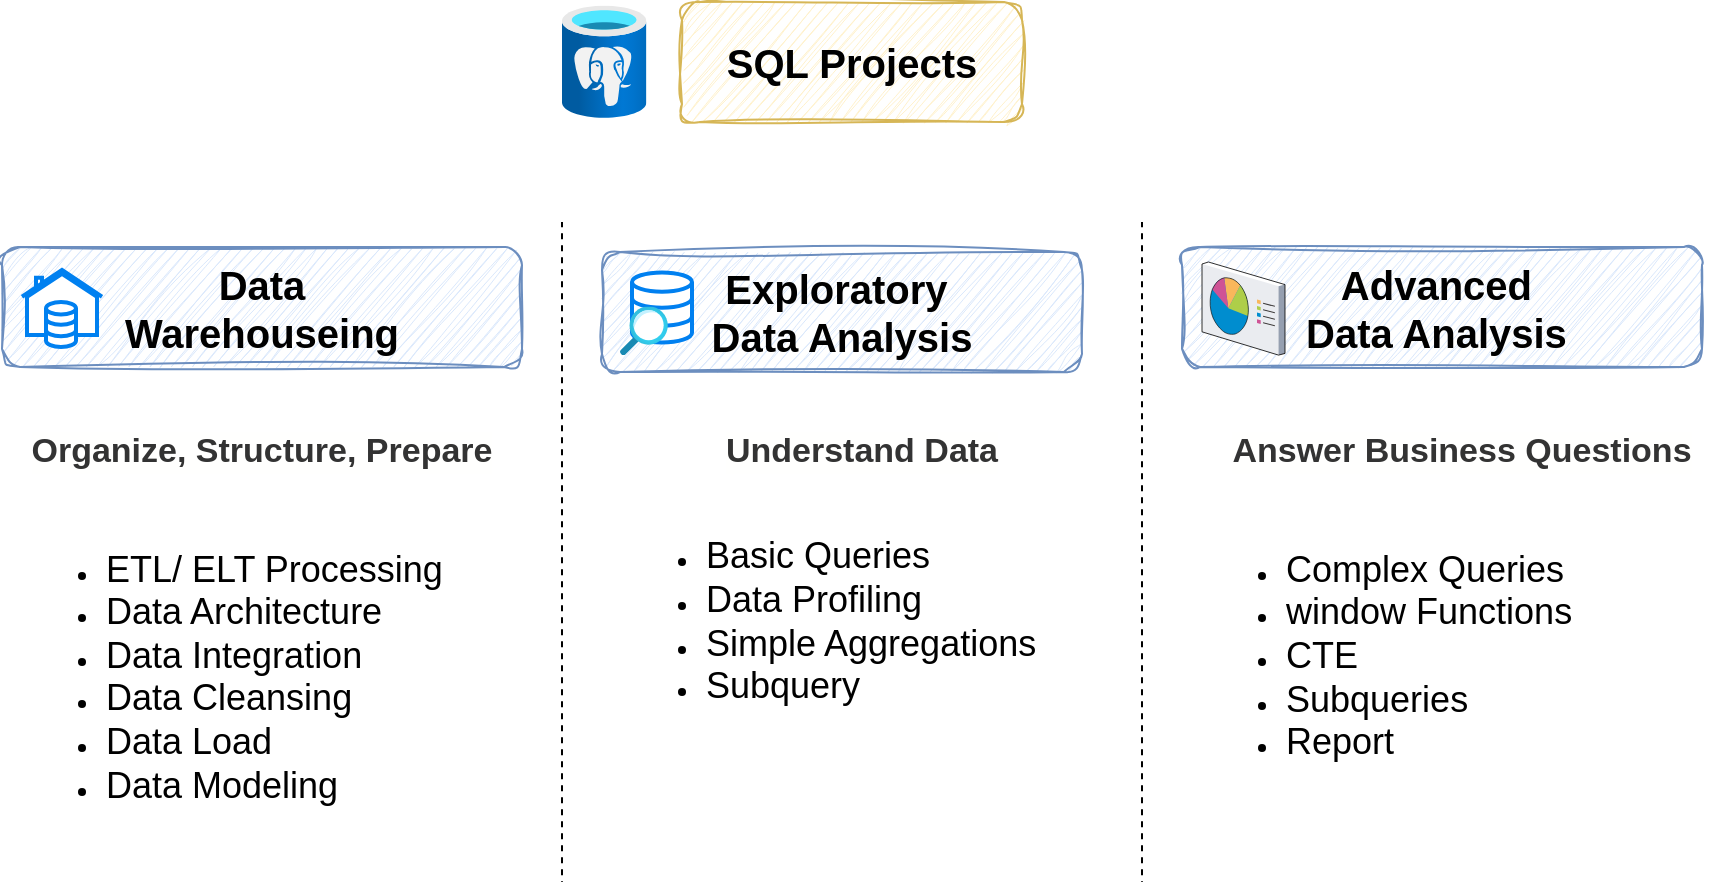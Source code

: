 <mxfile>
    <diagram id="4NjXsslGlX-_WTMTKxhL" name="Page-1">
        <mxGraphModel dx="1015" dy="866" grid="1" gridSize="10" guides="1" tooltips="1" connect="1" arrows="1" fold="1" page="1" pageScale="1" pageWidth="1200" pageHeight="1800" background="#ffffff" math="0" shadow="0">
            <root>
                <mxCell id="0"/>
                <mxCell id="1" parent="0"/>
                <mxCell id="10" value="&lt;b&gt;&lt;font style=&quot;font-size: 20px;&quot;&gt;Data&lt;/font&gt;&lt;/b&gt;&lt;div&gt;&lt;b&gt;&lt;font style=&quot;font-size: 20px;&quot;&gt;Warehouseing&lt;/font&gt;&lt;/b&gt;&lt;/div&gt;" style="rounded=1;whiteSpace=wrap;html=1;sketch=1;curveFitting=1;jiggle=2;fillColor=#dae8fc;strokeColor=#6c8ebf;" vertex="1" parent="1">
                    <mxGeometry x="80" y="222.5" width="260" height="60" as="geometry"/>
                </mxCell>
                <mxCell id="16" value="&lt;div style=&quot;&quot;&gt;&lt;b style=&quot;font-size: 20px; background-color: transparent;&quot;&gt;Advanced&amp;nbsp;&lt;/b&gt;&lt;/div&gt;&lt;div style=&quot;&quot;&gt;&lt;font style=&quot;font-size: 20px;&quot;&gt;&lt;b&gt;Data Analysis&amp;nbsp;&lt;/b&gt;&lt;/font&gt;&lt;/div&gt;" style="rounded=1;whiteSpace=wrap;html=1;sketch=1;curveFitting=1;jiggle=2;fillColor=#dae8fc;strokeColor=#6c8ebf;align=center;" vertex="1" parent="1">
                    <mxGeometry x="670" y="222.5" width="260" height="60" as="geometry"/>
                </mxCell>
                <mxCell id="6" value="" style="verticalLabelPosition=bottom;sketch=0;aspect=fixed;html=1;verticalAlign=top;strokeColor=none;align=center;outlineConnect=0;shape=mxgraph.citrix.reporting;" vertex="1" parent="1">
                    <mxGeometry x="680" y="230" width="41.5" height="46.56" as="geometry"/>
                </mxCell>
                <mxCell id="3" value="" style="html=1;verticalLabelPosition=bottom;align=center;labelBackgroundColor=#ffffff;verticalAlign=top;strokeWidth=2;strokeColor=#0080F0;shadow=0;dashed=0;shape=mxgraph.ios7.icons.home;" vertex="1" parent="1">
                    <mxGeometry x="90" y="234" width="40" height="32.5" as="geometry"/>
                </mxCell>
                <mxCell id="9" value="&lt;b&gt;&lt;font style=&quot;font-size: 20px;&quot;&gt;SQL Projects&lt;/font&gt;&lt;/b&gt;" style="rounded=1;whiteSpace=wrap;html=1;sketch=1;curveFitting=1;jiggle=2;fillColor=#fff2cc;strokeColor=#d6b656;" vertex="1" parent="1">
                    <mxGeometry x="420" y="100" width="170" height="60" as="geometry"/>
                </mxCell>
                <mxCell id="15" value="&lt;span style=&quot;font-size: 20px;&quot;&gt;&lt;b&gt;Exploratory&amp;nbsp;&lt;/b&gt;&lt;/span&gt;&lt;div&gt;&lt;span style=&quot;font-size: 20px;&quot;&gt;&lt;b&gt;Data Analysis&lt;/b&gt;&lt;/span&gt;&lt;/div&gt;" style="rounded=1;whiteSpace=wrap;html=1;sketch=1;curveFitting=1;jiggle=2;fillColor=#dae8fc;strokeColor=#6c8ebf;" vertex="1" parent="1">
                    <mxGeometry x="380" y="225" width="240" height="60" as="geometry"/>
                </mxCell>
                <mxCell id="17" value="" style="html=1;verticalLabelPosition=bottom;align=center;labelBackgroundColor=#ffffff;verticalAlign=top;strokeWidth=2;strokeColor=#0080F0;shadow=0;dashed=0;shape=mxgraph.ios7.icons.data;" vertex="1" parent="1">
                    <mxGeometry x="395" y="235.22" width="30" height="35" as="geometry"/>
                </mxCell>
                <mxCell id="5" value="" style="image;aspect=fixed;html=1;points=[];align=center;fontSize=12;image=img/lib/azure2/general/Search.svg;" vertex="1" parent="1">
                    <mxGeometry x="389" y="252.19" width="24" height="24.37" as="geometry"/>
                </mxCell>
                <mxCell id="18" value="" style="html=1;verticalLabelPosition=bottom;align=center;labelBackgroundColor=#ffffff;verticalAlign=top;strokeWidth=2;strokeColor=#0080F0;shadow=0;dashed=0;shape=mxgraph.ios7.icons.data;" vertex="1" parent="1">
                    <mxGeometry x="102" y="250" width="15" height="22.5" as="geometry"/>
                </mxCell>
                <mxCell id="19" value="&lt;b&gt;&lt;font style=&quot;font-size: 17px;&quot;&gt;Organize, Structure, Prepare&lt;/font&gt;&lt;/b&gt;" style="text;html=1;align=center;verticalAlign=middle;whiteSpace=wrap;rounded=0;fillColor=none;strokeColor=none;fontColor=#333333;sketch=1;curveFitting=1;jiggle=2;textShadow=0;labelBackgroundColor=light-dark(#fffffe, #ededed);" vertex="1" parent="1">
                    <mxGeometry x="80" y="310" width="260" height="30" as="geometry"/>
                </mxCell>
                <mxCell id="20" value="" style="endArrow=none;dashed=1;html=1;flowAnimation=1;" edge="1" parent="1">
                    <mxGeometry width="50" height="50" relative="1" as="geometry">
                        <mxPoint x="360" y="540" as="sourcePoint"/>
                        <mxPoint x="360" y="210" as="targetPoint"/>
                    </mxGeometry>
                </mxCell>
                <mxCell id="21" value="&lt;div&gt;&lt;ul&gt;&lt;li&gt;&lt;font style=&quot;font-size: 18px;&quot; color=&quot;#000000&quot;&gt;ETL/ ELT Processing&lt;/font&gt;&lt;/li&gt;&lt;li&gt;&lt;font style=&quot;font-size: 18px;&quot; color=&quot;#000000&quot;&gt;Data Architecture&lt;/font&gt;&lt;/li&gt;&lt;li&gt;&lt;font style=&quot;font-size: 18px;&quot; color=&quot;#000000&quot;&gt;Data Integration&lt;/font&gt;&lt;/li&gt;&lt;li&gt;&lt;font style=&quot;font-size: 18px;&quot; color=&quot;#000000&quot;&gt;Data Cleansing&lt;/font&gt;&lt;/li&gt;&lt;li&gt;&lt;font style=&quot;font-size: 18px;&quot; color=&quot;#000000&quot;&gt;Data Load&lt;/font&gt;&lt;/li&gt;&lt;li&gt;&lt;font style=&quot;font-size: 18px;&quot; color=&quot;#000000&quot;&gt;Data Modeling&lt;/font&gt;&lt;/li&gt;&lt;/ul&gt;&lt;/div&gt;&lt;div&gt;&lt;br&gt;&lt;/div&gt;" style="text;html=1;align=left;verticalAlign=middle;whiteSpace=wrap;rounded=0;" vertex="1" parent="1">
                    <mxGeometry x="90" y="350" width="240" height="190" as="geometry"/>
                </mxCell>
                <mxCell id="22" value="&lt;span style=&quot;font-size: 17px;&quot;&gt;&lt;b&gt;Understand Data&lt;/b&gt;&lt;/span&gt;" style="text;html=1;align=center;verticalAlign=middle;whiteSpace=wrap;rounded=0;fillColor=none;strokeColor=none;fontColor=#333333;sketch=1;curveFitting=1;jiggle=2;textShadow=0;labelBackgroundColor=light-dark(#fffffe, #ededed);" vertex="1" parent="1">
                    <mxGeometry x="380" y="310" width="260" height="30" as="geometry"/>
                </mxCell>
                <mxCell id="23" value="&lt;span style=&quot;font-size: 17px;&quot;&gt;&lt;b&gt;Answer Business Questions&lt;/b&gt;&lt;/span&gt;" style="text;html=1;align=center;verticalAlign=middle;whiteSpace=wrap;rounded=0;fillColor=none;strokeColor=none;fontColor=#333333;sketch=1;curveFitting=1;jiggle=2;textShadow=0;labelBackgroundColor=light-dark(#fffffe, #ededed);" vertex="1" parent="1">
                    <mxGeometry x="680" y="310" width="260" height="30" as="geometry"/>
                </mxCell>
                <mxCell id="24" value="" style="endArrow=none;dashed=1;html=1;flowAnimation=1;" edge="1" parent="1">
                    <mxGeometry width="50" height="50" relative="1" as="geometry">
                        <mxPoint x="650" y="540" as="sourcePoint"/>
                        <mxPoint x="650" y="210" as="targetPoint"/>
                    </mxGeometry>
                </mxCell>
                <mxCell id="25" value="&lt;div&gt;&lt;ul&gt;&lt;li&gt;&lt;font color=&quot;#000000&quot;&gt;&lt;span style=&quot;font-size: 18px;&quot;&gt;Basic Queries&lt;/span&gt;&lt;/font&gt;&lt;/li&gt;&lt;li&gt;&lt;font color=&quot;#000000&quot;&gt;&lt;span style=&quot;font-size: 18px;&quot;&gt;Data Profiling&lt;/span&gt;&lt;/font&gt;&lt;/li&gt;&lt;li&gt;&lt;font color=&quot;#000000&quot;&gt;&lt;span style=&quot;font-size: 18px;&quot;&gt;Simple Aggregations&lt;/span&gt;&lt;/font&gt;&lt;/li&gt;&lt;li&gt;&lt;font color=&quot;#000000&quot;&gt;&lt;span style=&quot;font-size: 18px;&quot;&gt;Subquery&lt;/span&gt;&lt;/font&gt;&lt;/li&gt;&lt;/ul&gt;&lt;/div&gt;" style="text;html=1;align=left;verticalAlign=middle;whiteSpace=wrap;rounded=0;" vertex="1" parent="1">
                    <mxGeometry x="390" y="350" width="240" height="120" as="geometry"/>
                </mxCell>
                <mxCell id="26" value="&lt;div&gt;&lt;div&gt;&lt;br&gt;&lt;/div&gt;&lt;ul&gt;&lt;li&gt;&lt;font color=&quot;#000000&quot;&gt;&lt;span style=&quot;font-size: 18px;&quot;&gt;Complex Queries&lt;/span&gt;&lt;/font&gt;&lt;/li&gt;&lt;li&gt;&lt;font color=&quot;#000000&quot;&gt;&lt;span style=&quot;font-size: 18px;&quot;&gt;window Functions&lt;/span&gt;&lt;/font&gt;&lt;/li&gt;&lt;li&gt;&lt;font color=&quot;#000000&quot;&gt;&lt;span style=&quot;font-size: 18px;&quot;&gt;CTE&lt;/span&gt;&lt;/font&gt;&lt;/li&gt;&lt;li&gt;&lt;font color=&quot;#000000&quot;&gt;&lt;span style=&quot;font-size: 18px;&quot;&gt;Subqueries&lt;/span&gt;&lt;/font&gt;&lt;/li&gt;&lt;li&gt;&lt;font color=&quot;#000000&quot;&gt;&lt;span style=&quot;font-size: 18px;&quot;&gt;Report&lt;/span&gt;&lt;/font&gt;&lt;/li&gt;&lt;/ul&gt;&lt;/div&gt;" style="text;html=1;align=left;verticalAlign=middle;whiteSpace=wrap;rounded=0;" vertex="1" parent="1">
                    <mxGeometry x="680" y="350" width="240" height="140" as="geometry"/>
                </mxCell>
                <mxCell id="27" value="" style="image;aspect=fixed;html=1;points=[];align=center;fontSize=12;image=img/lib/azure2/databases/Azure_Database_PostgreSQL_Server.svg;" vertex="1" parent="1">
                    <mxGeometry x="360" y="101.75" width="42.19" height="56.25" as="geometry"/>
                </mxCell>
            </root>
        </mxGraphModel>
    </diagram>
</mxfile>